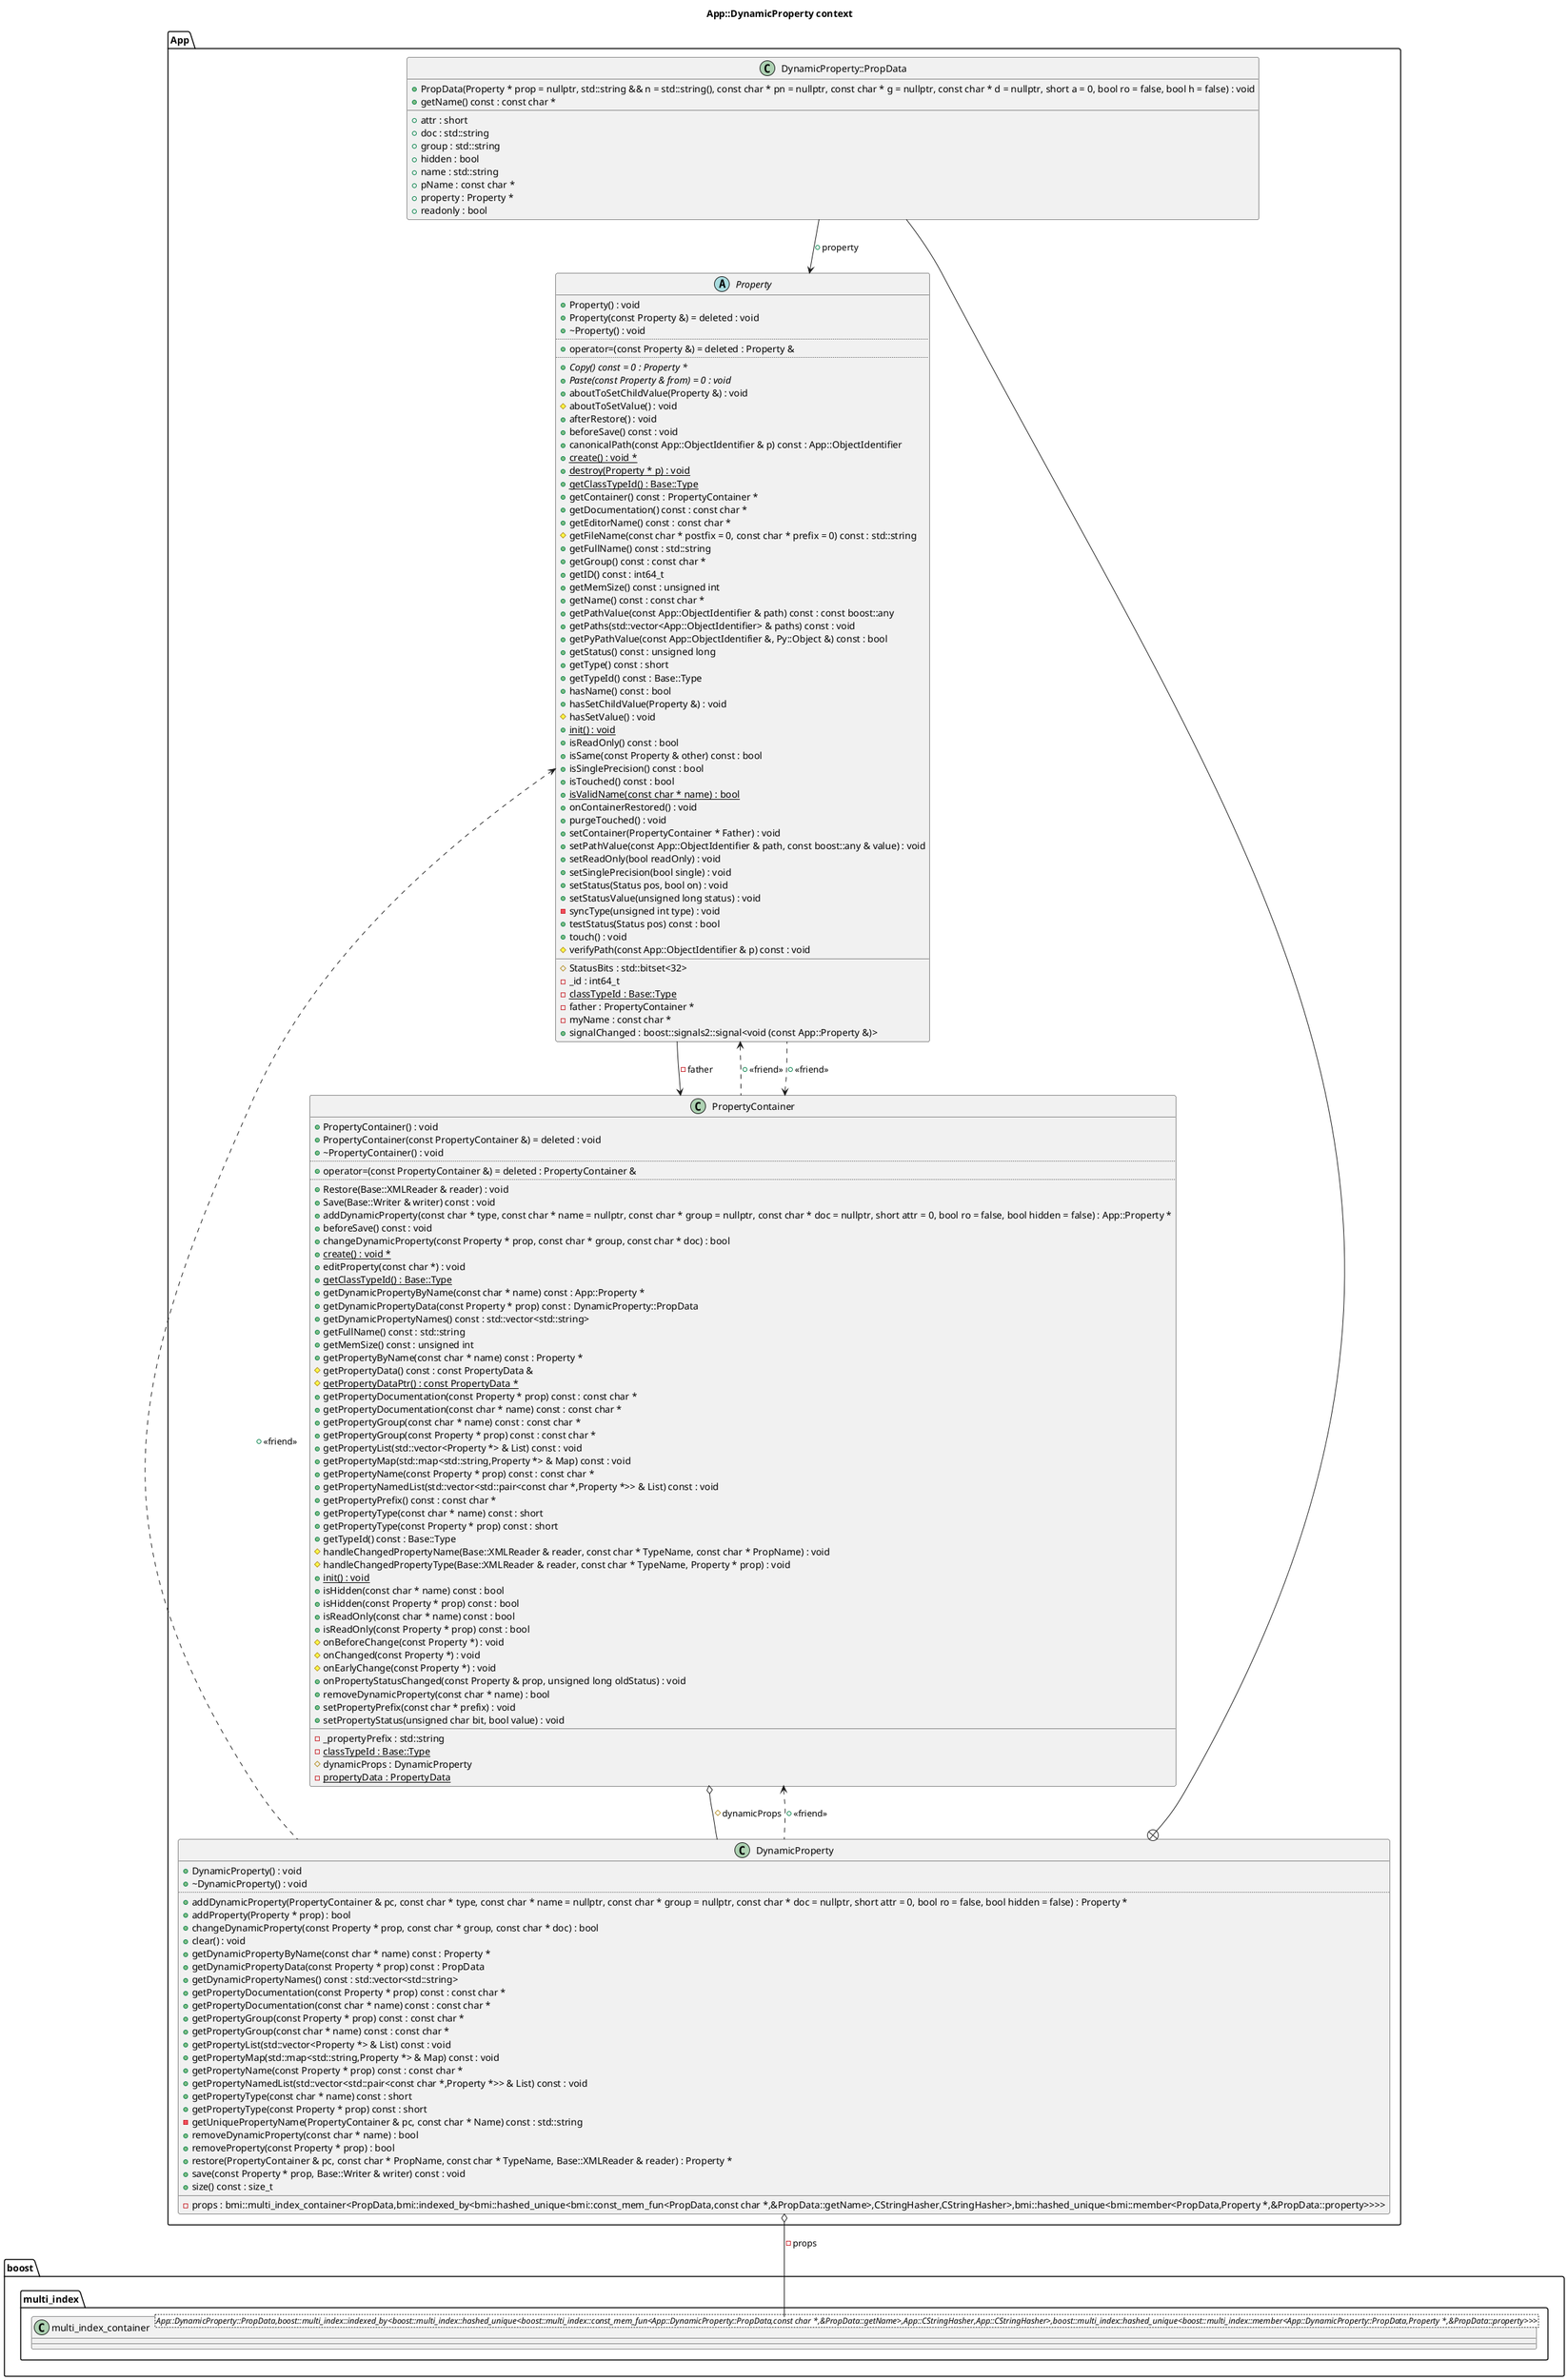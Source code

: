 @startuml
title App::DynamicProperty context
package [boost] as C_0015721512833981967600 {
package [multi_index] as C_0013256516603325021331 {
class "multi_index_container<App::DynamicProperty::PropData,boost::multi_index::indexed_by<boost::multi_index::hashed_unique<boost::multi_index::const_mem_fun<App::DynamicProperty::PropData,const char *,&PropData::getName>,App::CStringHasher,App::CStringHasher>,boost::multi_index::hashed_unique<boost::multi_index::member<App::DynamicProperty::PropData,Property *,&PropData::property>>>>" as C_0011420277096385027841
class C_0011420277096385027841 [[https://github.com/FreeCAD/FreeCAD/blob/2fcc5317fe3aee96ca73475986a577719fc78e20/src/App/DynamicProperty.h#L190{multi_index_container}]] {
__
}
}
}
package [App] as C_0018282610363821501524 {
abstract "Property" as C_0010695310204690954695
abstract C_0010695310204690954695 [[https://github.com/FreeCAD/FreeCAD/blob/2fcc5317fe3aee96ca73475986a577719fc78e20/src/App/Property.h#L55{Property}]] {
+Property() : void [[[https://github.com/FreeCAD/FreeCAD/blob/2fcc5317fe3aee96ca73475986a577719fc78e20/src/App/Property.h#L104{Property}]]]
+Property(const Property &) = deleted : void [[[https://github.com/FreeCAD/FreeCAD/blob/2fcc5317fe3aee96ca73475986a577719fc78e20/src/App/Property.h#L297{Property}]]]
+~Property() : void [[[https://github.com/FreeCAD/FreeCAD/blob/2fcc5317fe3aee96ca73475986a577719fc78e20/src/App/Property.h#L105{~Property}]]]
..
+operator=(const Property &) = deleted : Property & [[[https://github.com/FreeCAD/FreeCAD/blob/2fcc5317fe3aee96ca73475986a577719fc78e20/src/App/Property.h#L298{operator=}]]]
..
{abstract} +Copy() const = 0 : Property * [[[https://github.com/FreeCAD/FreeCAD/blob/2fcc5317fe3aee96ca73475986a577719fc78e20/src/App/Property.h#L243{Copy}]]]
{abstract} +Paste(const Property & from) = 0 : void [[[https://github.com/FreeCAD/FreeCAD/blob/2fcc5317fe3aee96ca73475986a577719fc78e20/src/App/Property.h#L245{Paste}]]]
+aboutToSetChildValue(Property &) : void [[[https://github.com/FreeCAD/FreeCAD/blob/2fcc5317fe3aee96ca73475986a577719fc78e20/src/App/Property.h#L250{aboutToSetChildValue}]]]
#aboutToSetValue() : void [[[https://github.com/FreeCAD/FreeCAD/blob/2fcc5317fe3aee96ca73475986a577719fc78e20/src/App/Property.h#L287{aboutToSetValue}]]]
+afterRestore() : void [[[https://github.com/FreeCAD/FreeCAD/blob/2fcc5317fe3aee96ca73475986a577719fc78e20/src/App/Property.h#L193{afterRestore}]]]
+beforeSave() const : void [[[https://github.com/FreeCAD/FreeCAD/blob/2fcc5317fe3aee96ca73475986a577719fc78e20/src/App/Property.h#L265{beforeSave}]]]
+canonicalPath(const App::ObjectIdentifier & p) const : App::ObjectIdentifier [[[https://github.com/FreeCAD/FreeCAD/blob/2fcc5317fe3aee96ca73475986a577719fc78e20/src/App/Property.h#L168{canonicalPath}]]]
{static} +create() : void * [[[https://github.com/FreeCAD/FreeCAD/blob/2fcc5317fe3aee96ca73475986a577719fc78e20/src/Base/BaseClass.h#L52{create}]]]
{static} +destroy(Property * p) : void [[[https://github.com/FreeCAD/FreeCAD/blob/2fcc5317fe3aee96ca73475986a577719fc78e20/src/App/Property.h#L108{destroy}]]]
{static} +getClassTypeId() : Base::Type [[[https://github.com/FreeCAD/FreeCAD/blob/2fcc5317fe3aee96ca73475986a577719fc78e20/src/Base/BaseClass.h#L49{getClassTypeId}]]]
+getContainer() const : PropertyContainer * [[[https://github.com/FreeCAD/FreeCAD/blob/2fcc5317fe3aee96ca73475986a577719fc78e20/src/App/Property.h#L154{getContainer}]]]
+getDocumentation() const : const char * [[[https://github.com/FreeCAD/FreeCAD/blob/2fcc5317fe3aee96ca73475986a577719fc78e20/src/App/Property.h#L148{getDocumentation}]]]
+getEditorName() const : const char * [[[https://github.com/FreeCAD/FreeCAD/blob/2fcc5317fe3aee96ca73475986a577719fc78e20/src/App/Property.h#L139{getEditorName}]]]
#getFileName(const char * postfix = 0, const char * prefix = 0) const : std::string [[[https://github.com/FreeCAD/FreeCAD/blob/2fcc5317fe3aee96ca73475986a577719fc78e20/src/App/Property.h#L293{getFileName}]]]
+getFullName() const : std::string [[[https://github.com/FreeCAD/FreeCAD/blob/2fcc5317fe3aee96ca73475986a577719fc78e20/src/App/Property.h#L136{getFullName}]]]
+getGroup() const : const char * [[[https://github.com/FreeCAD/FreeCAD/blob/2fcc5317fe3aee96ca73475986a577719fc78e20/src/App/Property.h#L145{getGroup}]]]
+getID() const : int64_t [[[https://github.com/FreeCAD/FreeCAD/blob/2fcc5317fe3aee96ca73475986a577719fc78e20/src/App/Property.h#L263{getID}]]]
+getMemSize() const : unsigned int [[[https://github.com/FreeCAD/FreeCAD/blob/2fcc5317fe3aee96ca73475986a577719fc78e20/src/App/Property.h#L116{getMemSize}]]]
+getName() const : const char * [[[https://github.com/FreeCAD/FreeCAD/blob/2fcc5317fe3aee96ca73475986a577719fc78e20/src/App/Property.h#L125{getName}]]]
+getPathValue(const App::ObjectIdentifier & path) const : const boost::any [[[https://github.com/FreeCAD/FreeCAD/blob/2fcc5317fe3aee96ca73475986a577719fc78e20/src/App/Property.h#L160{getPathValue}]]]
+getPaths(std::vector<App::ObjectIdentifier> & paths) const : void [[[https://github.com/FreeCAD/FreeCAD/blob/2fcc5317fe3aee96ca73475986a577719fc78e20/src/App/Property.h#L171{getPaths}]]]
+getPyPathValue(const App::ObjectIdentifier &, Py::Object &) const : bool [[[https://github.com/FreeCAD/FreeCAD/blob/2fcc5317fe3aee96ca73475986a577719fc78e20/src/App/Property.h#L163{getPyPathValue}]]]
+getStatus() const : unsigned long [[[https://github.com/FreeCAD/FreeCAD/blob/2fcc5317fe3aee96ca73475986a577719fc78e20/src/App/Property.h#L218{getStatus}]]]
+getType() const : short [[[https://github.com/FreeCAD/FreeCAD/blob/2fcc5317fe3aee96ca73475986a577719fc78e20/src/App/Property.h#L142{getType}]]]
+getTypeId() const : Base::Type [[[https://github.com/FreeCAD/FreeCAD/blob/2fcc5317fe3aee96ca73475986a577719fc78e20/src/Base/BaseClass.h#L50{getTypeId}]]]
+hasName() const : bool [[[https://github.com/FreeCAD/FreeCAD/blob/2fcc5317fe3aee96ca73475986a577719fc78e20/src/App/Property.h#L129{hasName}]]]
+hasSetChildValue(Property &) : void [[[https://github.com/FreeCAD/FreeCAD/blob/2fcc5317fe3aee96ca73475986a577719fc78e20/src/App/Property.h#L248{hasSetChildValue}]]]
#hasSetValue() : void [[[https://github.com/FreeCAD/FreeCAD/blob/2fcc5317fe3aee96ca73475986a577719fc78e20/src/App/Property.h#L285{hasSetValue}]]]
{static} +init() : void [[[https://github.com/FreeCAD/FreeCAD/blob/2fcc5317fe3aee96ca73475986a577719fc78e20/src/Base/BaseClass.h#L51{init}]]]
+isReadOnly() const : bool [[[https://github.com/FreeCAD/FreeCAD/blob/2fcc5317fe3aee96ca73475986a577719fc78e20/src/App/Property.h#L228{isReadOnly}]]]
+isSame(const Property & other) const : bool [[[https://github.com/FreeCAD/FreeCAD/blob/2fcc5317fe3aee96ca73475986a577719fc78e20/src/App/Property.h#L253{isSame}]]]
+isSinglePrecision() const : bool [[[https://github.com/FreeCAD/FreeCAD/blob/2fcc5317fe3aee96ca73475986a577719fc78e20/src/App/Property.h#L237{isSinglePrecision}]]]
+isTouched() const : bool [[[https://github.com/FreeCAD/FreeCAD/blob/2fcc5317fe3aee96ca73475986a577719fc78e20/src/App/Property.h#L210{isTouched}]]]
{static} +isValidName(const char * name) : bool [[[https://github.com/FreeCAD/FreeCAD/blob/2fcc5317fe3aee96ca73475986a577719fc78e20/src/App/Property.h#L134{isValidName}]]]
+onContainerRestored() : void [[[https://github.com/FreeCAD/FreeCAD/blob/2fcc5317fe3aee96ca73475986a577719fc78e20/src/App/Property.h#L202{onContainerRestored}]]]
+purgeTouched() : void [[[https://github.com/FreeCAD/FreeCAD/blob/2fcc5317fe3aee96ca73475986a577719fc78e20/src/App/Property.h#L214{purgeTouched}]]]
+setContainer(PropertyContainer * Father) : void [[[https://github.com/FreeCAD/FreeCAD/blob/2fcc5317fe3aee96ca73475986a577719fc78e20/src/App/Property.h#L151{setContainer}]]]
+setPathValue(const App::ObjectIdentifier & path, const boost::any & value) : void [[[https://github.com/FreeCAD/FreeCAD/blob/2fcc5317fe3aee96ca73475986a577719fc78e20/src/App/Property.h#L157{setPathValue}]]]
+setReadOnly(bool readOnly) : void [[[https://github.com/FreeCAD/FreeCAD/blob/2fcc5317fe3aee96ca73475986a577719fc78e20/src/App/Property.h#L227{setReadOnly}]]]
+setSinglePrecision(bool single) : void [[[https://github.com/FreeCAD/FreeCAD/blob/2fcc5317fe3aee96ca73475986a577719fc78e20/src/App/Property.h#L233{setSinglePrecision}]]]
+setStatus(Status pos, bool on) : void [[[https://github.com/FreeCAD/FreeCAD/blob/2fcc5317fe3aee96ca73475986a577719fc78e20/src/App/Property.h#L224{setStatus}]]]
+setStatusValue(unsigned long status) : void [[[https://github.com/FreeCAD/FreeCAD/blob/2fcc5317fe3aee96ca73475986a577719fc78e20/src/App/Property.h#L225{setStatusValue}]]]
-syncType(unsigned int type) : void [[[https://github.com/FreeCAD/FreeCAD/blob/2fcc5317fe3aee96ca73475986a577719fc78e20/src/App/Property.h#L302{syncType}]]]
+testStatus(Status pos) const : bool [[[https://github.com/FreeCAD/FreeCAD/blob/2fcc5317fe3aee96ca73475986a577719fc78e20/src/App/Property.h#L221{testStatus}]]]
+touch() : void [[[https://github.com/FreeCAD/FreeCAD/blob/2fcc5317fe3aee96ca73475986a577719fc78e20/src/App/Property.h#L208{touch}]]]
#verifyPath(const App::ObjectIdentifier & p) const : void [[[https://github.com/FreeCAD/FreeCAD/blob/2fcc5317fe3aee96ca73475986a577719fc78e20/src/App/Property.h#L290{verifyPath}]]]
__
#StatusBits : std::bitset<32> [[[https://github.com/FreeCAD/FreeCAD/blob/2fcc5317fe3aee96ca73475986a577719fc78e20/src/App/Property.h#L281{StatusBits}]]]
-_id : int64_t [[[https://github.com/FreeCAD/FreeCAD/blob/2fcc5317fe3aee96ca73475986a577719fc78e20/src/App/Property.h#L307{_id}]]]
{static} -classTypeId : Base::Type [[[https://github.com/FreeCAD/FreeCAD/blob/2fcc5317fe3aee96ca73475986a577719fc78e20/src/Base/BaseClass.h#L55{classTypeId}]]]
-father : PropertyContainer * [[[https://github.com/FreeCAD/FreeCAD/blob/2fcc5317fe3aee96ca73475986a577719fc78e20/src/App/Property.h#L305{father}]]]
-myName : const char * [[[https://github.com/FreeCAD/FreeCAD/blob/2fcc5317fe3aee96ca73475986a577719fc78e20/src/App/Property.h#L306{myName}]]]
+signalChanged : boost::signals2::signal<void (const App::Property &)> [[[https://github.com/FreeCAD/FreeCAD/blob/2fcc5317fe3aee96ca73475986a577719fc78e20/src/App/Property.h#L310{signalChanged}]]]
}
class "DynamicProperty" as C_0006995009966221590167
class C_0006995009966221590167 [[https://github.com/FreeCAD/FreeCAD/blob/2fcc5317fe3aee96ca73475986a577719fc78e20/src/App/DynamicProperty.h#L67{DynamicProperty}]] {
+DynamicProperty() : void [[[https://github.com/FreeCAD/FreeCAD/blob/2fcc5317fe3aee96ca73475986a577719fc78e20/src/App/DynamicProperty.h#L70{DynamicProperty}]]]
+~DynamicProperty() : void [[[https://github.com/FreeCAD/FreeCAD/blob/2fcc5317fe3aee96ca73475986a577719fc78e20/src/App/DynamicProperty.h#L71{~DynamicProperty}]]]
..
+addDynamicProperty(PropertyContainer & pc, const char * type, const char * name = nullptr, const char * group = nullptr, const char * doc = nullptr, short attr = 0, bool ro = false, bool hidden = false) : Property * [[[https://github.com/FreeCAD/FreeCAD/blob/2fcc5317fe3aee96ca73475986a577719fc78e20/src/App/DynamicProperty.h#L100{addDynamicProperty}]]]
+addProperty(Property * prop) : bool [[[https://github.com/FreeCAD/FreeCAD/blob/2fcc5317fe3aee96ca73475986a577719fc78e20/src/App/DynamicProperty.h#L108{addProperty}]]]
+changeDynamicProperty(const Property * prop, const char * group, const char * doc) : bool [[[https://github.com/FreeCAD/FreeCAD/blob/2fcc5317fe3aee96ca73475986a577719fc78e20/src/App/DynamicProperty.h#L172{changeDynamicProperty}]]]
+clear() : void [[[https://github.com/FreeCAD/FreeCAD/blob/2fcc5317fe3aee96ca73475986a577719fc78e20/src/App/DynamicProperty.h#L139{clear}]]]
+getDynamicPropertyByName(const char * name) const : Property * [[[https://github.com/FreeCAD/FreeCAD/blob/2fcc5317fe3aee96ca73475986a577719fc78e20/src/App/DynamicProperty.h#L82{getDynamicPropertyByName}]]]
+getDynamicPropertyData(const Property * prop) const : PropData [[[https://github.com/FreeCAD/FreeCAD/blob/2fcc5317fe3aee96ca73475986a577719fc78e20/src/App/DynamicProperty.h#L170{getDynamicPropertyData}]]]
+getDynamicPropertyNames() const : std::vector<std::string> [[[https://github.com/FreeCAD/FreeCAD/blob/2fcc5317fe3aee96ca73475986a577719fc78e20/src/App/DynamicProperty.h#L117{getDynamicPropertyNames}]]]
+getPropertyDocumentation(const Property * prop) const : const char * [[[https://github.com/FreeCAD/FreeCAD/blob/2fcc5317fe3aee96ca73475986a577719fc78e20/src/App/DynamicProperty.h#L133{getPropertyDocumentation}]]]
+getPropertyDocumentation(const char * name) const : const char * [[[https://github.com/FreeCAD/FreeCAD/blob/2fcc5317fe3aee96ca73475986a577719fc78e20/src/App/DynamicProperty.h#L135{getPropertyDocumentation}]]]
+getPropertyGroup(const Property * prop) const : const char * [[[https://github.com/FreeCAD/FreeCAD/blob/2fcc5317fe3aee96ca73475986a577719fc78e20/src/App/DynamicProperty.h#L129{getPropertyGroup}]]]
+getPropertyGroup(const char * name) const : const char * [[[https://github.com/FreeCAD/FreeCAD/blob/2fcc5317fe3aee96ca73475986a577719fc78e20/src/App/DynamicProperty.h#L131{getPropertyGroup}]]]
+getPropertyList(std::vector<Property *> & List) const : void [[[https://github.com/FreeCAD/FreeCAD/blob/2fcc5317fe3aee96ca73475986a577719fc78e20/src/App/DynamicProperty.h#L76{getPropertyList}]]]
+getPropertyMap(std::map<std::string,Property *> & Map) const : void [[[https://github.com/FreeCAD/FreeCAD/blob/2fcc5317fe3aee96ca73475986a577719fc78e20/src/App/DynamicProperty.h#L80{getPropertyMap}]]]
+getPropertyName(const Property * prop) const : const char * [[[https://github.com/FreeCAD/FreeCAD/blob/2fcc5317fe3aee96ca73475986a577719fc78e20/src/App/DynamicProperty.h#L119{getPropertyName}]]]
+getPropertyNamedList(std::vector<std::pair<const char *,Property *>> & List) const : void [[[https://github.com/FreeCAD/FreeCAD/blob/2fcc5317fe3aee96ca73475986a577719fc78e20/src/App/DynamicProperty.h#L78{getPropertyNamedList}]]]
+getPropertyType(const char * name) const : short [[[https://github.com/FreeCAD/FreeCAD/blob/2fcc5317fe3aee96ca73475986a577719fc78e20/src/App/DynamicProperty.h#L127{getPropertyType}]]]
+getPropertyType(const Property * prop) const : short [[[https://github.com/FreeCAD/FreeCAD/blob/2fcc5317fe3aee96ca73475986a577719fc78e20/src/App/DynamicProperty.h#L125{getPropertyType}]]]
-getUniquePropertyName(PropertyContainer & pc, const char * Name) const : std::string [[[https://github.com/FreeCAD/FreeCAD/blob/2fcc5317fe3aee96ca73475986a577719fc78e20/src/App/DynamicProperty.h#L175{getUniquePropertyName}]]]
+removeDynamicProperty(const char * name) : bool [[[https://github.com/FreeCAD/FreeCAD/blob/2fcc5317fe3aee96ca73475986a577719fc78e20/src/App/DynamicProperty.h#L113{removeDynamicProperty}]]]
+removeProperty(const Property * prop) : bool [[[https://github.com/FreeCAD/FreeCAD/blob/2fcc5317fe3aee96ca73475986a577719fc78e20/src/App/DynamicProperty.h#L115{removeProperty}]]]
+restore(PropertyContainer & pc, const char * PropName, const char * TypeName, Base::XMLReader & reader) : Property * [[[https://github.com/FreeCAD/FreeCAD/blob/2fcc5317fe3aee96ca73475986a577719fc78e20/src/App/DynamicProperty.h#L146{restore}]]]
+save(const Property * prop, Base::Writer & writer) const : void [[[https://github.com/FreeCAD/FreeCAD/blob/2fcc5317fe3aee96ca73475986a577719fc78e20/src/App/DynamicProperty.h#L144{save}]]]
+size() const : size_t [[[https://github.com/FreeCAD/FreeCAD/blob/2fcc5317fe3aee96ca73475986a577719fc78e20/src/App/DynamicProperty.h#L142{size}]]]
__
-props : bmi::multi_index_container<PropData,bmi::indexed_by<bmi::hashed_unique<bmi::const_mem_fun<PropData,const char *,&PropData::getName>,CStringHasher,CStringHasher>,bmi::hashed_unique<bmi::member<PropData,Property *,&PropData::property>>>> [[[https://github.com/FreeCAD/FreeCAD/blob/2fcc5317fe3aee96ca73475986a577719fc78e20/src/App/DynamicProperty.h#L190{props}]]]
}
class "DynamicProperty::PropData" as C_0001277848309579128052
class C_0001277848309579128052 [[https://github.com/FreeCAD/FreeCAD/blob/2fcc5317fe3aee96ca73475986a577719fc78e20/src/App/DynamicProperty.h#L149{DynamicProperty::PropData}]] {
+PropData(Property * prop = nullptr, std::string && n = std::string(), const char * pn = nullptr, const char * g = nullptr, const char * d = nullptr, short a = 0, bool ro = false, bool h = false) : void [[[https://github.com/FreeCAD/FreeCAD/blob/2fcc5317fe3aee96ca73475986a577719fc78e20/src/App/DynamicProperty.h#L159{PropData}]]]
+getName() const : const char * [[[https://github.com/FreeCAD/FreeCAD/blob/2fcc5317fe3aee96ca73475986a577719fc78e20/src/App/DynamicProperty.h#L165{getName}]]]
__
+attr : short [[[https://github.com/FreeCAD/FreeCAD/blob/2fcc5317fe3aee96ca73475986a577719fc78e20/src/App/DynamicProperty.h#L155{attr}]]]
+doc : std::string [[[https://github.com/FreeCAD/FreeCAD/blob/2fcc5317fe3aee96ca73475986a577719fc78e20/src/App/DynamicProperty.h#L154{doc}]]]
+group : std::string [[[https://github.com/FreeCAD/FreeCAD/blob/2fcc5317fe3aee96ca73475986a577719fc78e20/src/App/DynamicProperty.h#L153{group}]]]
+hidden : bool [[[https://github.com/FreeCAD/FreeCAD/blob/2fcc5317fe3aee96ca73475986a577719fc78e20/src/App/DynamicProperty.h#L157{hidden}]]]
+name : std::string [[[https://github.com/FreeCAD/FreeCAD/blob/2fcc5317fe3aee96ca73475986a577719fc78e20/src/App/DynamicProperty.h#L151{name}]]]
+pName : const char * [[[https://github.com/FreeCAD/FreeCAD/blob/2fcc5317fe3aee96ca73475986a577719fc78e20/src/App/DynamicProperty.h#L152{pName}]]]
+property : Property * [[[https://github.com/FreeCAD/FreeCAD/blob/2fcc5317fe3aee96ca73475986a577719fc78e20/src/App/DynamicProperty.h#L150{property}]]]
+readonly : bool [[[https://github.com/FreeCAD/FreeCAD/blob/2fcc5317fe3aee96ca73475986a577719fc78e20/src/App/DynamicProperty.h#L156{readonly}]]]
}
class "PropertyContainer" as C_0011434723455086278527
class C_0011434723455086278527 [[https://github.com/FreeCAD/FreeCAD/blob/2fcc5317fe3aee96ca73475986a577719fc78e20/src/App/PropertyContainer.h#L143{PropertyContainer}]] {
+PropertyContainer() : void [[[https://github.com/FreeCAD/FreeCAD/blob/2fcc5317fe3aee96ca73475986a577719fc78e20/src/App/PropertyContainer.h#L153{PropertyContainer}]]]
+PropertyContainer(const PropertyContainer &) = deleted : void [[[https://github.com/FreeCAD/FreeCAD/blob/2fcc5317fe3aee96ca73475986a577719fc78e20/src/App/PropertyContainer.h#L261{PropertyContainer}]]]
+~PropertyContainer() : void [[[https://github.com/FreeCAD/FreeCAD/blob/2fcc5317fe3aee96ca73475986a577719fc78e20/src/App/PropertyContainer.h#L159{~PropertyContainer}]]]
..
+operator=(const PropertyContainer &) = deleted : PropertyContainer & [[[https://github.com/FreeCAD/FreeCAD/blob/2fcc5317fe3aee96ca73475986a577719fc78e20/src/App/PropertyContainer.h#L262{operator=}]]]
..
+Restore(Base::XMLReader & reader) : void [[[https://github.com/FreeCAD/FreeCAD/blob/2fcc5317fe3aee96ca73475986a577719fc78e20/src/App/PropertyContainer.h#L224{Restore}]]]
+Save(Base::Writer & writer) const : void [[[https://github.com/FreeCAD/FreeCAD/blob/2fcc5317fe3aee96ca73475986a577719fc78e20/src/App/PropertyContainer.h#L223{Save}]]]
+addDynamicProperty(const char * type, const char * name = nullptr, const char * group = nullptr, const char * doc = nullptr, short attr = 0, bool ro = false, bool hidden = false) : App::Property * [[[https://github.com/FreeCAD/FreeCAD/blob/2fcc5317fe3aee96ca73475986a577719fc78e20/src/App/PropertyContainer.h#L198{addDynamicProperty}]]]
+beforeSave() const : void [[[https://github.com/FreeCAD/FreeCAD/blob/2fcc5317fe3aee96ca73475986a577719fc78e20/src/App/PropertyContainer.h#L225{beforeSave}]]]
+changeDynamicProperty(const Property * prop, const char * group, const char * doc) : bool [[[https://github.com/FreeCAD/FreeCAD/blob/2fcc5317fe3aee96ca73475986a577719fc78e20/src/App/PropertyContainer.h#L207{changeDynamicProperty}]]]
{static} +create() : void * [[[https://github.com/FreeCAD/FreeCAD/blob/2fcc5317fe3aee96ca73475986a577719fc78e20/src/Base/BaseClass.h#L52{create}]]]
+editProperty(const char *) : void [[[https://github.com/FreeCAD/FreeCAD/blob/2fcc5317fe3aee96ca73475986a577719fc78e20/src/App/PropertyContainer.h#L227{editProperty}]]]
{static} +getClassTypeId() : Base::Type [[[https://github.com/FreeCAD/FreeCAD/blob/2fcc5317fe3aee96ca73475986a577719fc78e20/src/Base/BaseClass.h#L49{getClassTypeId}]]]
+getDynamicPropertyByName(const char * name) const : App::Property * [[[https://github.com/FreeCAD/FreeCAD/blob/2fcc5317fe3aee96ca73475986a577719fc78e20/src/App/PropertyContainer.h#L217{getDynamicPropertyByName}]]]
+getDynamicPropertyData(const Property * prop) const : DynamicProperty::PropData [[[https://github.com/FreeCAD/FreeCAD/blob/2fcc5317fe3aee96ca73475986a577719fc78e20/src/App/PropertyContainer.h#L203{getDynamicPropertyData}]]]
+getDynamicPropertyNames() const : std::vector<std::string> [[[https://github.com/FreeCAD/FreeCAD/blob/2fcc5317fe3aee96ca73475986a577719fc78e20/src/App/PropertyContainer.h#L214{getDynamicPropertyNames}]]]
+getFullName() const : std::string [[[https://github.com/FreeCAD/FreeCAD/blob/2fcc5317fe3aee96ca73475986a577719fc78e20/src/App/PropertyContainer.h#L163{getFullName}]]]
+getMemSize() const : unsigned int [[[https://github.com/FreeCAD/FreeCAD/blob/2fcc5317fe3aee96ca73475986a577719fc78e20/src/App/PropertyContainer.h#L161{getMemSize}]]]
+getPropertyByName(const char * name) const : Property * [[[https://github.com/FreeCAD/FreeCAD/blob/2fcc5317fe3aee96ca73475986a577719fc78e20/src/App/PropertyContainer.h#L166{getPropertyByName}]]]
#getPropertyData() const : const PropertyData & [[[https://github.com/FreeCAD/FreeCAD/blob/2fcc5317fe3aee96ca73475986a577719fc78e20/src/App/PropertyContainer.h#L254{getPropertyData}]]]
{static} #getPropertyDataPtr() : const PropertyData * [[[https://github.com/FreeCAD/FreeCAD/blob/2fcc5317fe3aee96ca73475986a577719fc78e20/src/App/PropertyContainer.h#L253{getPropertyDataPtr}]]]
+getPropertyDocumentation(const Property * prop) const : const char * [[[https://github.com/FreeCAD/FreeCAD/blob/2fcc5317fe3aee96ca73475986a577719fc78e20/src/App/PropertyContainer.h#L187{getPropertyDocumentation}]]]
+getPropertyDocumentation(const char * name) const : const char * [[[https://github.com/FreeCAD/FreeCAD/blob/2fcc5317fe3aee96ca73475986a577719fc78e20/src/App/PropertyContainer.h#L189{getPropertyDocumentation}]]]
+getPropertyGroup(const char * name) const : const char * [[[https://github.com/FreeCAD/FreeCAD/blob/2fcc5317fe3aee96ca73475986a577719fc78e20/src/App/PropertyContainer.h#L185{getPropertyGroup}]]]
+getPropertyGroup(const Property * prop) const : const char * [[[https://github.com/FreeCAD/FreeCAD/blob/2fcc5317fe3aee96ca73475986a577719fc78e20/src/App/PropertyContainer.h#L183{getPropertyGroup}]]]
+getPropertyList(std::vector<Property *> & List) const : void [[[https://github.com/FreeCAD/FreeCAD/blob/2fcc5317fe3aee96ca73475986a577719fc78e20/src/App/PropertyContainer.h#L172{getPropertyList}]]]
+getPropertyMap(std::map<std::string,Property *> & Map) const : void [[[https://github.com/FreeCAD/FreeCAD/blob/2fcc5317fe3aee96ca73475986a577719fc78e20/src/App/PropertyContainer.h#L170{getPropertyMap}]]]
+getPropertyName(const Property * prop) const : const char * [[[https://github.com/FreeCAD/FreeCAD/blob/2fcc5317fe3aee96ca73475986a577719fc78e20/src/App/PropertyContainer.h#L168{getPropertyName}]]]
+getPropertyNamedList(std::vector<std::pair<const char *,Property *>> & List) const : void [[[https://github.com/FreeCAD/FreeCAD/blob/2fcc5317fe3aee96ca73475986a577719fc78e20/src/App/PropertyContainer.h#L174{getPropertyNamedList}]]]
+getPropertyPrefix() const : const char * [[[https://github.com/FreeCAD/FreeCAD/blob/2fcc5317fe3aee96ca73475986a577719fc78e20/src/App/PropertyContainer.h#L229{getPropertyPrefix}]]]
+getPropertyType(const char * name) const : short [[[https://github.com/FreeCAD/FreeCAD/blob/2fcc5317fe3aee96ca73475986a577719fc78e20/src/App/PropertyContainer.h#L181{getPropertyType}]]]
+getPropertyType(const Property * prop) const : short [[[https://github.com/FreeCAD/FreeCAD/blob/2fcc5317fe3aee96ca73475986a577719fc78e20/src/App/PropertyContainer.h#L179{getPropertyType}]]]
+getTypeId() const : Base::Type [[[https://github.com/FreeCAD/FreeCAD/blob/2fcc5317fe3aee96ca73475986a577719fc78e20/src/Base/BaseClass.h#L50{getTypeId}]]]
#handleChangedPropertyName(Base::XMLReader & reader, const char * TypeName, const char * PropName) : void [[[https://github.com/FreeCAD/FreeCAD/blob/2fcc5317fe3aee96ca73475986a577719fc78e20/src/App/PropertyContainer.h#L256{handleChangedPropertyName}]]]
#handleChangedPropertyType(Base::XMLReader & reader, const char * TypeName, Property * prop) : void [[[https://github.com/FreeCAD/FreeCAD/blob/2fcc5317fe3aee96ca73475986a577719fc78e20/src/App/PropertyContainer.h#L257{handleChangedPropertyType}]]]
{static} +init() : void [[[https://github.com/FreeCAD/FreeCAD/blob/2fcc5317fe3aee96ca73475986a577719fc78e20/src/Base/BaseClass.h#L51{init}]]]
+isHidden(const char * name) const : bool [[[https://github.com/FreeCAD/FreeCAD/blob/2fcc5317fe3aee96ca73475986a577719fc78e20/src/App/PropertyContainer.h#L197{isHidden}]]]
+isHidden(const Property * prop) const : bool [[[https://github.com/FreeCAD/FreeCAD/blob/2fcc5317fe3aee96ca73475986a577719fc78e20/src/App/PropertyContainer.h#L195{isHidden}]]]
+isReadOnly(const char * name) const : bool [[[https://github.com/FreeCAD/FreeCAD/blob/2fcc5317fe3aee96ca73475986a577719fc78e20/src/App/PropertyContainer.h#L193{isReadOnly}]]]
+isReadOnly(const Property * prop) const : bool [[[https://github.com/FreeCAD/FreeCAD/blob/2fcc5317fe3aee96ca73475986a577719fc78e20/src/App/PropertyContainer.h#L191{isReadOnly}]]]
#onBeforeChange(const Property *) : void [[[https://github.com/FreeCAD/FreeCAD/blob/2fcc5317fe3aee96ca73475986a577719fc78e20/src/App/PropertyContainer.h#L250{onBeforeChange}]]]
#onChanged(const Property *) : void [[[https://github.com/FreeCAD/FreeCAD/blob/2fcc5317fe3aee96ca73475986a577719fc78e20/src/App/PropertyContainer.h#L248{onChanged}]]]
#onEarlyChange(const Property *) : void [[[https://github.com/FreeCAD/FreeCAD/blob/2fcc5317fe3aee96ca73475986a577719fc78e20/src/App/PropertyContainer.h#L246{onEarlyChange}]]]
+onPropertyStatusChanged(const Property & prop, unsigned long oldStatus) : void [[[https://github.com/FreeCAD/FreeCAD/blob/2fcc5317fe3aee96ca73475986a577719fc78e20/src/App/PropertyContainer.h#L221{onPropertyStatusChanged}]]]
+removeDynamicProperty(const char * name) : bool [[[https://github.com/FreeCAD/FreeCAD/blob/2fcc5317fe3aee96ca73475986a577719fc78e20/src/App/PropertyContainer.h#L211{removeDynamicProperty}]]]
+setPropertyPrefix(const char * prefix) : void [[[https://github.com/FreeCAD/FreeCAD/blob/2fcc5317fe3aee96ca73475986a577719fc78e20/src/App/PropertyContainer.h#L233{setPropertyPrefix}]]]
+setPropertyStatus(unsigned char bit, bool value) : void [[[https://github.com/FreeCAD/FreeCAD/blob/2fcc5317fe3aee96ca73475986a577719fc78e20/src/App/PropertyContainer.h#L176{setPropertyStatus}]]]
__
-_propertyPrefix : std::string [[[https://github.com/FreeCAD/FreeCAD/blob/2fcc5317fe3aee96ca73475986a577719fc78e20/src/App/PropertyContainer.h#L268{_propertyPrefix}]]]
{static} -classTypeId : Base::Type [[[https://github.com/FreeCAD/FreeCAD/blob/2fcc5317fe3aee96ca73475986a577719fc78e20/src/Base/BaseClass.h#L55{classTypeId}]]]
#dynamicProps : DynamicProperty [[[https://github.com/FreeCAD/FreeCAD/blob/2fcc5317fe3aee96ca73475986a577719fc78e20/src/App/PropertyContainer.h#L265{dynamicProps}]]]
{static} -propertyData : PropertyData [[[https://github.com/FreeCAD/FreeCAD/blob/2fcc5317fe3aee96ca73475986a577719fc78e20/src/App/PropertyContainer.h#L269{propertyData}]]]
}
}
C_0010695310204690954695 --> C_0011434723455086278527 [[https://github.com/FreeCAD/FreeCAD/blob/2fcc5317fe3aee96ca73475986a577719fc78e20/src/App/Property.h#L305{father}]] : -father
C_0010695310204690954695 <.. C_0006995009966221590167 : +<<friend>>
C_0010695310204690954695 <.. C_0011434723455086278527 : +<<friend>>
C_0006995009966221590167 o-- C_0011420277096385027841 [[https://github.com/FreeCAD/FreeCAD/blob/2fcc5317fe3aee96ca73475986a577719fc78e20/src/App/DynamicProperty.h#L190{props}]] : -props
C_0001277848309579128052 --+ C_0006995009966221590167
C_0001277848309579128052 --> C_0010695310204690954695 [[https://github.com/FreeCAD/FreeCAD/blob/2fcc5317fe3aee96ca73475986a577719fc78e20/src/App/DynamicProperty.h#L150{property}]] : +property
C_0011434723455086278527 o-- C_0006995009966221590167 [[https://github.com/FreeCAD/FreeCAD/blob/2fcc5317fe3aee96ca73475986a577719fc78e20/src/App/PropertyContainer.h#L265{dynamicProps}]] : #dynamicProps
C_0011434723455086278527 <.. C_0006995009966221590167 : +<<friend>>
C_0011434723455086278527 <.. C_0010695310204690954695 : +<<friend>>

'Generated with clang-uml, version 0.6.1
'LLVM version Ubuntu clang version 19.1.1 (1ubuntu1)
@enduml
